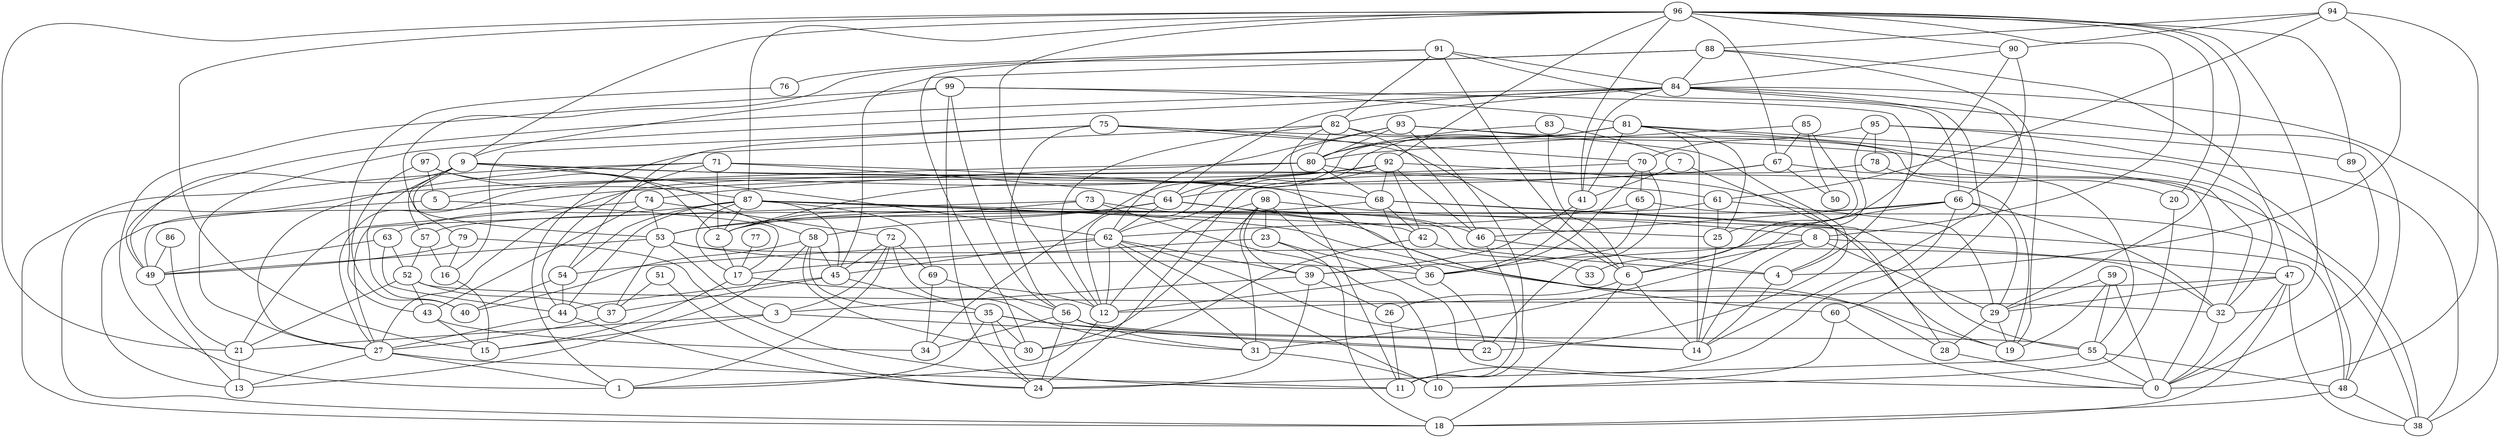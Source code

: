 digraph GG_graph {

subgraph G_graph {
edge [color = black]
"23" -> "18" [dir = none]
"66" -> "11" [dir = none]
"51" -> "24" [dir = none]
"91" -> "84" [dir = none]
"91" -> "76" [dir = none]
"91" -> "82" [dir = none]
"98" -> "30" [dir = none]
"98" -> "31" [dir = none]
"71" -> "2" [dir = none]
"68" -> "42" [dir = none]
"75" -> "56" [dir = none]
"60" -> "10" [dir = none]
"77" -> "17" [dir = none]
"97" -> "2" [dir = none]
"93" -> "32" [dir = none]
"83" -> "80" [dir = none]
"83" -> "7" [dir = none]
"63" -> "49" [dir = none]
"52" -> "43" [dir = none]
"52" -> "37" [dir = none]
"92" -> "28" [dir = none]
"6" -> "26" [dir = none]
"53" -> "32" [dir = none]
"53" -> "36" [dir = none]
"53" -> "3" [dir = none]
"53" -> "49" [dir = none]
"89" -> "0" [dir = none]
"82" -> "46" [dir = none]
"82" -> "11" [dir = none]
"82" -> "0" [dir = none]
"59" -> "19" [dir = none]
"67" -> "55" [dir = none]
"67" -> "64" [dir = none]
"56" -> "24" [dir = none]
"79" -> "16" [dir = none]
"79" -> "11" [dir = none]
"94" -> "90" [dir = none]
"94" -> "4" [dir = none]
"47" -> "18" [dir = none]
"47" -> "12" [dir = none]
"96" -> "20" [dir = none]
"96" -> "89" [dir = none]
"96" -> "9" [dir = none]
"96" -> "15" [dir = none]
"96" -> "87" [dir = none]
"96" -> "12" [dir = none]
"87" -> "19" [dir = none]
"87" -> "48" [dir = none]
"87" -> "17" [dir = none]
"87" -> "44" [dir = none]
"3" -> "21" [dir = none]
"62" -> "54" [dir = none]
"62" -> "45" [dir = none]
"62" -> "10" [dir = none]
"62" -> "39" [dir = none]
"62" -> "12" [dir = none]
"86" -> "49" [dir = none]
"9" -> "57" [dir = none]
"9" -> "61" [dir = none]
"65" -> "38" [dir = none]
"7" -> "4" [dir = none]
"58" -> "40" [dir = none]
"64" -> "42" [dir = none]
"64" -> "58" [dir = none]
"64" -> "4" [dir = none]
"64" -> "53" [dir = none]
"64" -> "62" [dir = none]
"5" -> "17" [dir = none]
"2" -> "17" [dir = none]
"73" -> "27" [dir = none]
"73" -> "28" [dir = none]
"73" -> "2" [dir = none]
"81" -> "14" [dir = none]
"81" -> "34" [dir = none]
"81" -> "41" [dir = none]
"81" -> "12" [dir = none]
"95" -> "70" [dir = none]
"95" -> "38" [dir = none]
"95" -> "78" [dir = none]
"95" -> "89" [dir = none]
"88" -> "53" [dir = none]
"39" -> "26" [dir = none]
"90" -> "33" [dir = none]
"99" -> "81" [dir = none]
"29" -> "19" [dir = none]
"21" -> "13" [dir = none]
"85" -> "50" [dir = none]
"85" -> "25" [dir = none]
"85" -> "67" [dir = none]
"74" -> "53" [dir = none]
"72" -> "1" [dir = none]
"72" -> "69" [dir = none]
"72" -> "45" [dir = none]
"37" -> "27" [dir = none]
"35" -> "22" [dir = none]
"35" -> "24" [dir = none]
"35" -> "14" [dir = none]
"8" -> "29" [dir = none]
"31" -> "10" [dir = none]
"98" -> "12" [dir = none]
"4" -> "14" [dir = none]
"84" -> "49" [dir = none]
"55" -> "48" [dir = none]
"68" -> "2" [dir = none]
"96" -> "92" [dir = none]
"99" -> "4" [dir = none]
"17" -> "15" [dir = none]
"58" -> "30" [dir = none]
"74" -> "72" [dir = none]
"80" -> "19" [dir = none]
"9" -> "62" [dir = none]
"53" -> "37" [dir = none]
"80" -> "5" [dir = none]
"96" -> "90" [dir = none]
"58" -> "45" [dir = none]
"39" -> "24" [dir = none]
"70" -> "36" [dir = none]
"5" -> "13" [dir = none]
"69" -> "56" [dir = none]
"42" -> "33" [dir = none]
"36" -> "12" [dir = none]
"29" -> "28" [dir = none]
"92" -> "2" [dir = none]
"92" -> "68" [dir = none]
"87" -> "2" [dir = none]
"63" -> "44" [dir = none]
"83" -> "6" [dir = none]
"8" -> "6" [dir = none]
"68" -> "36" [dir = none]
"92" -> "46" [dir = none]
"82" -> "80" [dir = none]
"45" -> "35" [dir = none]
"66" -> "32" [dir = none]
"70" -> "22" [dir = none]
"96" -> "67" [dir = none]
"97" -> "40" [dir = none]
"94" -> "61" [dir = none]
"9" -> "40" [dir = none]
"79" -> "49" [dir = none]
"82" -> "1" [dir = none]
"67" -> "50" [dir = none]
"36" -> "22" [dir = none]
"52" -> "32" [dir = none]
"41" -> "39" [dir = none]
"97" -> "87" [dir = none]
"73" -> "10" [dir = none]
"55" -> "24" [dir = none]
"54" -> "40" [dir = none]
"41" -> "36" [dir = none]
"84" -> "38" [dir = none]
"8" -> "47" [dir = none]
"8" -> "14" [dir = none]
"84" -> "14" [dir = none]
"72" -> "31" [dir = none]
"93" -> "64" [dir = none]
"81" -> "80" [dir = none]
"85" -> "80" [dir = none]
"46" -> "11" [dir = none]
"71" -> "44" [dir = none]
"3" -> "22" [dir = none]
"27" -> "11" [dir = none]
"70" -> "65" [dir = none]
"84" -> "27" [dir = none]
"43" -> "15" [dir = none]
"35" -> "1" [dir = none]
"88" -> "45" [dir = none]
"27" -> "1" [dir = none]
"98" -> "23" [dir = none]
"47" -> "0" [dir = none]
"61" -> "57" [dir = none]
"44" -> "27" [dir = none]
"80" -> "68" [dir = none]
"69" -> "34" [dir = none]
"87" -> "45" [dir = none]
"64" -> "46" [dir = none]
"63" -> "52" [dir = none]
"92" -> "27" [dir = none]
"92" -> "42" [dir = none]
"81" -> "25" [dir = none]
"47" -> "38" [dir = none]
"57" -> "52" [dir = none]
"93" -> "62" [dir = none]
"93" -> "80" [dir = none]
"28" -> "0" [dir = none]
"74" -> "43" [dir = none]
"75" -> "70" [dir = none]
"75" -> "54" [dir = none]
"84" -> "41" [dir = none]
"71" -> "64" [dir = none]
"68" -> "55" [dir = none]
"26" -> "11" [dir = none]
"88" -> "47" [dir = none]
"39" -> "3" [dir = none]
"46" -> "4" [dir = none]
"45" -> "44" [dir = none]
"78" -> "20" [dir = none]
"56" -> "34" [dir = none]
"59" -> "55" [dir = none]
"96" -> "41" [dir = none]
"68" -> "19" [dir = none]
"42" -> "30" [dir = none]
"54" -> "44" [dir = none]
"96" -> "8" [dir = none]
"91" -> "6" [dir = none]
"66" -> "53" [dir = none]
"99" -> "1" [dir = none]
"25" -> "14" [dir = none]
"82" -> "12" [dir = none]
"80" -> "74" [dir = none]
"84" -> "82" [dir = none]
"94" -> "88" [dir = none]
"9" -> "60" [dir = none]
"72" -> "3" [dir = none]
"60" -> "0" [dir = none]
"20" -> "10" [dir = none]
"43" -> "34" [dir = none]
"71" -> "27" [dir = none]
"84" -> "60" [dir = none]
"70" -> "27" [dir = none]
"94" -> "0" [dir = none]
"47" -> "29" [dir = none]
"86" -> "21" [dir = none]
"84" -> "48" [dir = none]
"49" -> "13" [dir = none]
"76" -> "43" [dir = none]
"6" -> "18" [dir = none]
"44" -> "24" [dir = none]
"66" -> "31" [dir = none]
"87" -> "25" [dir = none]
"62" -> "14" [dir = none]
"98" -> "39" [dir = none]
"9" -> "58" [dir = none]
"65" -> "36" [dir = none]
"55" -> "0" [dir = none]
"99" -> "9" [dir = none]
"97" -> "5" [dir = none]
"23" -> "17" [dir = none]
"45" -> "37" [dir = none]
"88" -> "84" [dir = none]
"51" -> "37" [dir = none]
"88" -> "19" [dir = none]
"87" -> "69" [dir = none]
"59" -> "0" [dir = none]
"92" -> "18" [dir = none]
"92" -> "62" [dir = none]
"66" -> "29" [dir = none]
"66" -> "46" [dir = none]
"90" -> "66" [dir = none]
"87" -> "63" [dir = none]
"84" -> "64" [dir = none]
"48" -> "38" [dir = none]
"27" -> "13" [dir = none]
"3" -> "15" [dir = none]
"48" -> "18" [dir = none]
"75" -> "16" [dir = none]
"35" -> "30" [dir = none]
"99" -> "56" [dir = none]
"71" -> "18" [dir = none]
"71" -> "68" [dir = none]
"56" -> "55" [dir = none]
"98" -> "36" [dir = none]
"23" -> "0" [dir = none]
"99" -> "24" [dir = none]
"32" -> "0" [dir = none]
"7" -> "41" [dir = none]
"98" -> "8" [dir = none]
"91" -> "30" [dir = none]
"78" -> "24" [dir = none]
"67" -> "49" [dir = none]
"75" -> "38" [dir = none]
"93" -> "22" [dir = none]
"65" -> "62" [dir = none]
"96" -> "21" [dir = none]
"96" -> "32" [dir = none]
"9" -> "49" [dir = none]
"52" -> "21" [dir = none]
"62" -> "31" [dir = none]
"75" -> "6" [dir = none]
"61" -> "25" [dir = none]
"58" -> "35" [dir = none]
"87" -> "54" [dir = none]
"93" -> "11" [dir = none]
"58" -> "13" [dir = none]
"61" -> "29" [dir = none]
"74" -> "21" [dir = none]
"81" -> "48" [dir = none]
"8" -> "39" [dir = none]
"12" -> "1" [dir = none]
"95" -> "6" [dir = none]
"6" -> "14" [dir = none]
"81" -> "32" [dir = none]
"17" -> "12" [dir = none]
"90" -> "84" [dir = none]
"9" -> "79" [dir = none]
"59" -> "29" [dir = none]
"56" -> "31" [dir = none]
"16" -> "15" [dir = none]
"57" -> "16" [dir = none]
"96" -> "29" [dir = none]
"91" -> "66" [dir = none]
}

}
